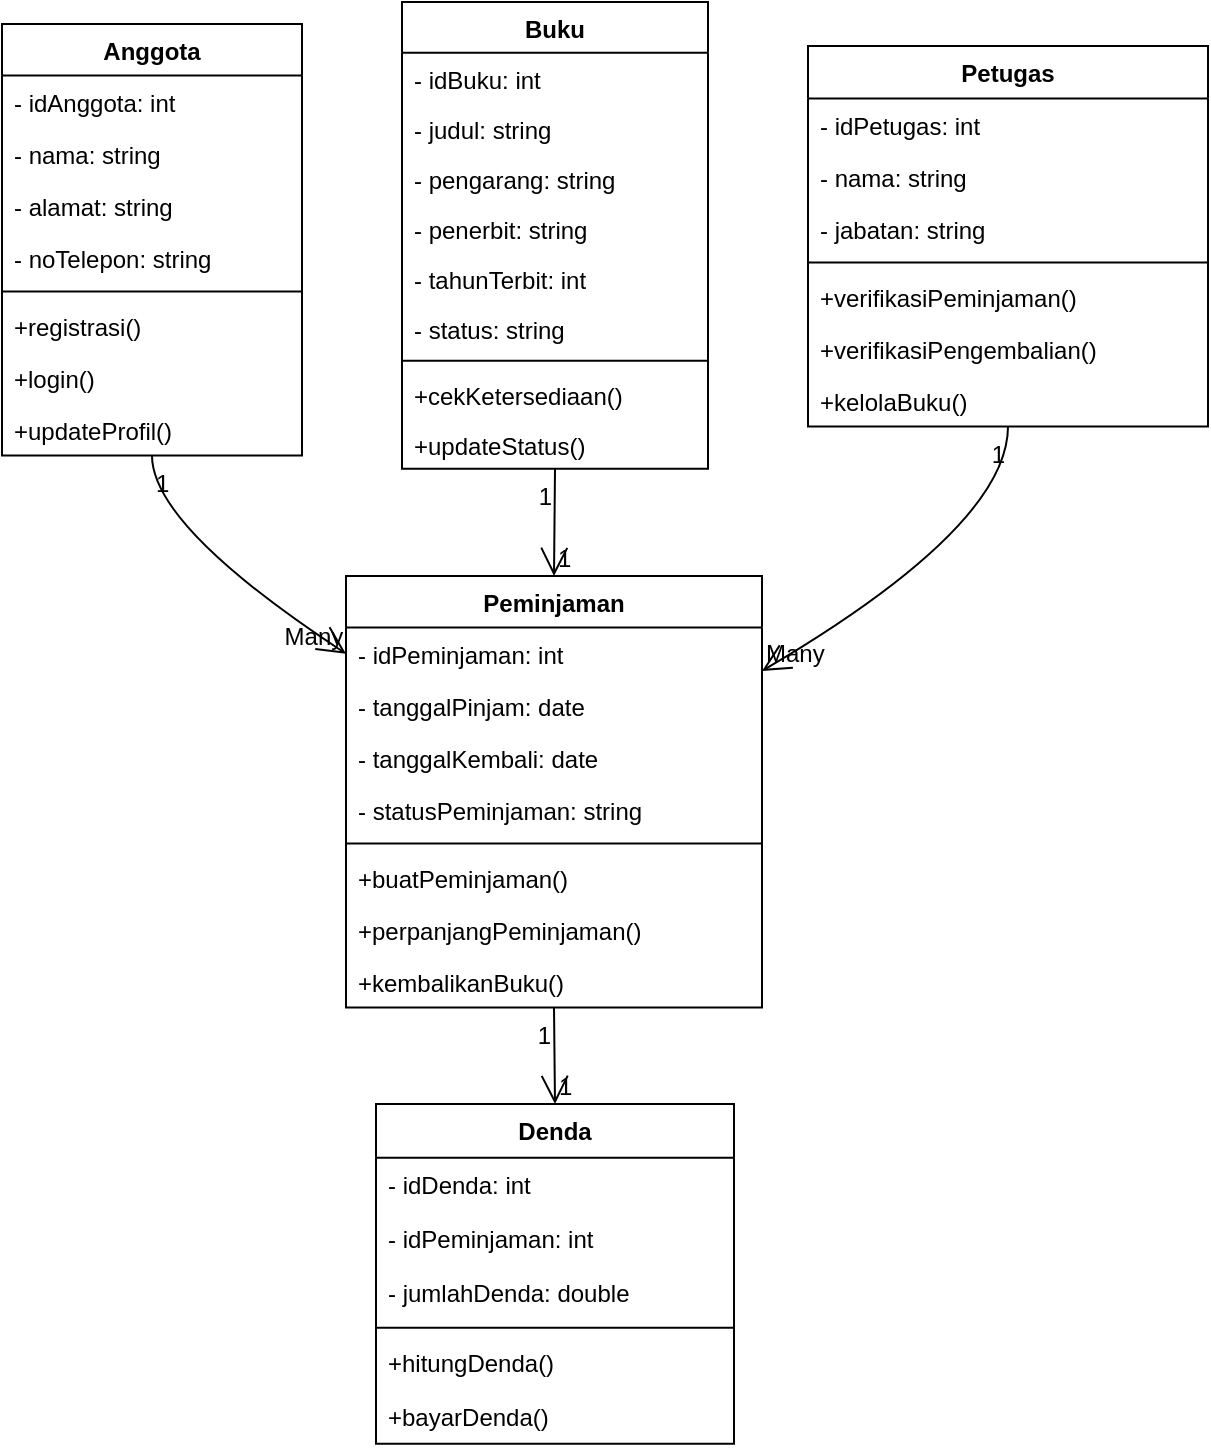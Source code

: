 <mxfile version="24.9.1">
  <diagram name="Halaman-1" id="gSWFUyEeLKL_YREmdzkr">
    <mxGraphModel grid="1" page="1" gridSize="10" guides="1" tooltips="1" connect="1" arrows="1" fold="1" pageScale="1" pageWidth="827" pageHeight="1169" math="0" shadow="0">
      <root>
        <mxCell id="0" />
        <mxCell id="1" parent="0" />
        <mxCell id="2Qq0mUmVJ8kJoEybzgZO-1" value="Anggota" style="swimlane;fontStyle=1;align=center;verticalAlign=top;childLayout=stackLayout;horizontal=1;startSize=25.775;horizontalStack=0;resizeParent=1;resizeParentMax=0;resizeLast=0;collapsible=0;marginBottom=0;" vertex="1" parent="1">
          <mxGeometry x="110" y="-1049" width="150" height="215.775" as="geometry" />
        </mxCell>
        <mxCell id="2Qq0mUmVJ8kJoEybzgZO-2" value="- idAnggota: int" style="text;strokeColor=none;fillColor=none;align=left;verticalAlign=top;spacingLeft=4;spacingRight=4;overflow=hidden;rotatable=0;points=[[0,0.5],[1,0.5]];portConstraint=eastwest;" vertex="1" parent="2Qq0mUmVJ8kJoEybzgZO-1">
          <mxGeometry y="25.775" width="150" height="26" as="geometry" />
        </mxCell>
        <mxCell id="2Qq0mUmVJ8kJoEybzgZO-3" value="- nama: string" style="text;strokeColor=none;fillColor=none;align=left;verticalAlign=top;spacingLeft=4;spacingRight=4;overflow=hidden;rotatable=0;points=[[0,0.5],[1,0.5]];portConstraint=eastwest;" vertex="1" parent="2Qq0mUmVJ8kJoEybzgZO-1">
          <mxGeometry y="51.775" width="150" height="26" as="geometry" />
        </mxCell>
        <mxCell id="2Qq0mUmVJ8kJoEybzgZO-4" value="- alamat: string" style="text;strokeColor=none;fillColor=none;align=left;verticalAlign=top;spacingLeft=4;spacingRight=4;overflow=hidden;rotatable=0;points=[[0,0.5],[1,0.5]];portConstraint=eastwest;" vertex="1" parent="2Qq0mUmVJ8kJoEybzgZO-1">
          <mxGeometry y="77.775" width="150" height="26" as="geometry" />
        </mxCell>
        <mxCell id="2Qq0mUmVJ8kJoEybzgZO-5" value="- noTelepon: string" style="text;strokeColor=none;fillColor=none;align=left;verticalAlign=top;spacingLeft=4;spacingRight=4;overflow=hidden;rotatable=0;points=[[0,0.5],[1,0.5]];portConstraint=eastwest;" vertex="1" parent="2Qq0mUmVJ8kJoEybzgZO-1">
          <mxGeometry y="103.775" width="150" height="26" as="geometry" />
        </mxCell>
        <mxCell id="2Qq0mUmVJ8kJoEybzgZO-6" style="line;strokeWidth=1;fillColor=none;align=left;verticalAlign=middle;spacingTop=-1;spacingLeft=3;spacingRight=3;rotatable=0;labelPosition=right;points=[];portConstraint=eastwest;strokeColor=inherit;" vertex="1" parent="2Qq0mUmVJ8kJoEybzgZO-1">
          <mxGeometry y="129.775" width="150" height="8" as="geometry" />
        </mxCell>
        <mxCell id="2Qq0mUmVJ8kJoEybzgZO-7" value="+registrasi()" style="text;strokeColor=none;fillColor=none;align=left;verticalAlign=top;spacingLeft=4;spacingRight=4;overflow=hidden;rotatable=0;points=[[0,0.5],[1,0.5]];portConstraint=eastwest;" vertex="1" parent="2Qq0mUmVJ8kJoEybzgZO-1">
          <mxGeometry y="137.775" width="150" height="26" as="geometry" />
        </mxCell>
        <mxCell id="2Qq0mUmVJ8kJoEybzgZO-8" value="+login()" style="text;strokeColor=none;fillColor=none;align=left;verticalAlign=top;spacingLeft=4;spacingRight=4;overflow=hidden;rotatable=0;points=[[0,0.5],[1,0.5]];portConstraint=eastwest;" vertex="1" parent="2Qq0mUmVJ8kJoEybzgZO-1">
          <mxGeometry y="163.775" width="150" height="26" as="geometry" />
        </mxCell>
        <mxCell id="2Qq0mUmVJ8kJoEybzgZO-9" value="+updateProfil()" style="text;strokeColor=none;fillColor=none;align=left;verticalAlign=top;spacingLeft=4;spacingRight=4;overflow=hidden;rotatable=0;points=[[0,0.5],[1,0.5]];portConstraint=eastwest;" vertex="1" parent="2Qq0mUmVJ8kJoEybzgZO-1">
          <mxGeometry y="189.775" width="150" height="26" as="geometry" />
        </mxCell>
        <mxCell id="2Qq0mUmVJ8kJoEybzgZO-10" value="Buku" style="swimlane;fontStyle=1;align=center;verticalAlign=top;childLayout=stackLayout;horizontal=1;startSize=25.4;horizontalStack=0;resizeParent=1;resizeParentMax=0;resizeLast=0;collapsible=0;marginBottom=0;" vertex="1" parent="1">
          <mxGeometry x="310" y="-1060" width="153" height="233.4" as="geometry" />
        </mxCell>
        <mxCell id="2Qq0mUmVJ8kJoEybzgZO-11" value="- idBuku: int" style="text;strokeColor=none;fillColor=none;align=left;verticalAlign=top;spacingLeft=4;spacingRight=4;overflow=hidden;rotatable=0;points=[[0,0.5],[1,0.5]];portConstraint=eastwest;" vertex="1" parent="2Qq0mUmVJ8kJoEybzgZO-10">
          <mxGeometry y="25.4" width="153" height="25" as="geometry" />
        </mxCell>
        <mxCell id="2Qq0mUmVJ8kJoEybzgZO-12" value="- judul: string" style="text;strokeColor=none;fillColor=none;align=left;verticalAlign=top;spacingLeft=4;spacingRight=4;overflow=hidden;rotatable=0;points=[[0,0.5],[1,0.5]];portConstraint=eastwest;" vertex="1" parent="2Qq0mUmVJ8kJoEybzgZO-10">
          <mxGeometry y="50.4" width="153" height="25" as="geometry" />
        </mxCell>
        <mxCell id="2Qq0mUmVJ8kJoEybzgZO-13" value="- pengarang: string" style="text;strokeColor=none;fillColor=none;align=left;verticalAlign=top;spacingLeft=4;spacingRight=4;overflow=hidden;rotatable=0;points=[[0,0.5],[1,0.5]];portConstraint=eastwest;" vertex="1" parent="2Qq0mUmVJ8kJoEybzgZO-10">
          <mxGeometry y="75.4" width="153" height="25" as="geometry" />
        </mxCell>
        <mxCell id="2Qq0mUmVJ8kJoEybzgZO-14" value="- penerbit: string" style="text;strokeColor=none;fillColor=none;align=left;verticalAlign=top;spacingLeft=4;spacingRight=4;overflow=hidden;rotatable=0;points=[[0,0.5],[1,0.5]];portConstraint=eastwest;" vertex="1" parent="2Qq0mUmVJ8kJoEybzgZO-10">
          <mxGeometry y="100.4" width="153" height="25" as="geometry" />
        </mxCell>
        <mxCell id="2Qq0mUmVJ8kJoEybzgZO-15" value="- tahunTerbit: int" style="text;strokeColor=none;fillColor=none;align=left;verticalAlign=top;spacingLeft=4;spacingRight=4;overflow=hidden;rotatable=0;points=[[0,0.5],[1,0.5]];portConstraint=eastwest;" vertex="1" parent="2Qq0mUmVJ8kJoEybzgZO-10">
          <mxGeometry y="125.4" width="153" height="25" as="geometry" />
        </mxCell>
        <mxCell id="2Qq0mUmVJ8kJoEybzgZO-16" value="- status: string" style="text;strokeColor=none;fillColor=none;align=left;verticalAlign=top;spacingLeft=4;spacingRight=4;overflow=hidden;rotatable=0;points=[[0,0.5],[1,0.5]];portConstraint=eastwest;" vertex="1" parent="2Qq0mUmVJ8kJoEybzgZO-10">
          <mxGeometry y="150.4" width="153" height="25" as="geometry" />
        </mxCell>
        <mxCell id="2Qq0mUmVJ8kJoEybzgZO-17" style="line;strokeWidth=1;fillColor=none;align=left;verticalAlign=middle;spacingTop=-1;spacingLeft=3;spacingRight=3;rotatable=0;labelPosition=right;points=[];portConstraint=eastwest;strokeColor=inherit;" vertex="1" parent="2Qq0mUmVJ8kJoEybzgZO-10">
          <mxGeometry y="175.4" width="153" height="8" as="geometry" />
        </mxCell>
        <mxCell id="2Qq0mUmVJ8kJoEybzgZO-18" value="+cekKetersediaan()" style="text;strokeColor=none;fillColor=none;align=left;verticalAlign=top;spacingLeft=4;spacingRight=4;overflow=hidden;rotatable=0;points=[[0,0.5],[1,0.5]];portConstraint=eastwest;" vertex="1" parent="2Qq0mUmVJ8kJoEybzgZO-10">
          <mxGeometry y="183.4" width="153" height="25" as="geometry" />
        </mxCell>
        <mxCell id="2Qq0mUmVJ8kJoEybzgZO-19" value="+updateStatus()" style="text;strokeColor=none;fillColor=none;align=left;verticalAlign=top;spacingLeft=4;spacingRight=4;overflow=hidden;rotatable=0;points=[[0,0.5],[1,0.5]];portConstraint=eastwest;" vertex="1" parent="2Qq0mUmVJ8kJoEybzgZO-10">
          <mxGeometry y="208.4" width="153" height="25" as="geometry" />
        </mxCell>
        <mxCell id="2Qq0mUmVJ8kJoEybzgZO-20" value="Peminjaman" style="swimlane;fontStyle=1;align=center;verticalAlign=top;childLayout=stackLayout;horizontal=1;startSize=25.775;horizontalStack=0;resizeParent=1;resizeParentMax=0;resizeLast=0;collapsible=0;marginBottom=0;" vertex="1" parent="1">
          <mxGeometry x="282" y="-773" width="208" height="215.775" as="geometry" />
        </mxCell>
        <mxCell id="2Qq0mUmVJ8kJoEybzgZO-21" value="- idPeminjaman: int" style="text;strokeColor=none;fillColor=none;align=left;verticalAlign=top;spacingLeft=4;spacingRight=4;overflow=hidden;rotatable=0;points=[[0,0.5],[1,0.5]];portConstraint=eastwest;" vertex="1" parent="2Qq0mUmVJ8kJoEybzgZO-20">
          <mxGeometry y="25.775" width="208" height="26" as="geometry" />
        </mxCell>
        <mxCell id="2Qq0mUmVJ8kJoEybzgZO-22" value="- tanggalPinjam: date" style="text;strokeColor=none;fillColor=none;align=left;verticalAlign=top;spacingLeft=4;spacingRight=4;overflow=hidden;rotatable=0;points=[[0,0.5],[1,0.5]];portConstraint=eastwest;" vertex="1" parent="2Qq0mUmVJ8kJoEybzgZO-20">
          <mxGeometry y="51.775" width="208" height="26" as="geometry" />
        </mxCell>
        <mxCell id="2Qq0mUmVJ8kJoEybzgZO-23" value="- tanggalKembali: date" style="text;strokeColor=none;fillColor=none;align=left;verticalAlign=top;spacingLeft=4;spacingRight=4;overflow=hidden;rotatable=0;points=[[0,0.5],[1,0.5]];portConstraint=eastwest;" vertex="1" parent="2Qq0mUmVJ8kJoEybzgZO-20">
          <mxGeometry y="77.775" width="208" height="26" as="geometry" />
        </mxCell>
        <mxCell id="2Qq0mUmVJ8kJoEybzgZO-24" value="- statusPeminjaman: string" style="text;strokeColor=none;fillColor=none;align=left;verticalAlign=top;spacingLeft=4;spacingRight=4;overflow=hidden;rotatable=0;points=[[0,0.5],[1,0.5]];portConstraint=eastwest;" vertex="1" parent="2Qq0mUmVJ8kJoEybzgZO-20">
          <mxGeometry y="103.775" width="208" height="26" as="geometry" />
        </mxCell>
        <mxCell id="2Qq0mUmVJ8kJoEybzgZO-25" style="line;strokeWidth=1;fillColor=none;align=left;verticalAlign=middle;spacingTop=-1;spacingLeft=3;spacingRight=3;rotatable=0;labelPosition=right;points=[];portConstraint=eastwest;strokeColor=inherit;" vertex="1" parent="2Qq0mUmVJ8kJoEybzgZO-20">
          <mxGeometry y="129.775" width="208" height="8" as="geometry" />
        </mxCell>
        <mxCell id="2Qq0mUmVJ8kJoEybzgZO-26" value="+buatPeminjaman()" style="text;strokeColor=none;fillColor=none;align=left;verticalAlign=top;spacingLeft=4;spacingRight=4;overflow=hidden;rotatable=0;points=[[0,0.5],[1,0.5]];portConstraint=eastwest;" vertex="1" parent="2Qq0mUmVJ8kJoEybzgZO-20">
          <mxGeometry y="137.775" width="208" height="26" as="geometry" />
        </mxCell>
        <mxCell id="2Qq0mUmVJ8kJoEybzgZO-27" value="+perpanjangPeminjaman()" style="text;strokeColor=none;fillColor=none;align=left;verticalAlign=top;spacingLeft=4;spacingRight=4;overflow=hidden;rotatable=0;points=[[0,0.5],[1,0.5]];portConstraint=eastwest;" vertex="1" parent="2Qq0mUmVJ8kJoEybzgZO-20">
          <mxGeometry y="163.775" width="208" height="26" as="geometry" />
        </mxCell>
        <mxCell id="2Qq0mUmVJ8kJoEybzgZO-28" value="+kembalikanBuku()" style="text;strokeColor=none;fillColor=none;align=left;verticalAlign=top;spacingLeft=4;spacingRight=4;overflow=hidden;rotatable=0;points=[[0,0.5],[1,0.5]];portConstraint=eastwest;" vertex="1" parent="2Qq0mUmVJ8kJoEybzgZO-20">
          <mxGeometry y="189.775" width="208" height="26" as="geometry" />
        </mxCell>
        <mxCell id="2Qq0mUmVJ8kJoEybzgZO-29" value="Petugas" style="swimlane;fontStyle=1;align=center;verticalAlign=top;childLayout=stackLayout;horizontal=1;startSize=26.257;horizontalStack=0;resizeParent=1;resizeParentMax=0;resizeLast=0;collapsible=0;marginBottom=0;" vertex="1" parent="1">
          <mxGeometry x="513" y="-1038" width="200" height="190.257" as="geometry" />
        </mxCell>
        <mxCell id="2Qq0mUmVJ8kJoEybzgZO-30" value="- idPetugas: int" style="text;strokeColor=none;fillColor=none;align=left;verticalAlign=top;spacingLeft=4;spacingRight=4;overflow=hidden;rotatable=0;points=[[0,0.5],[1,0.5]];portConstraint=eastwest;" vertex="1" parent="2Qq0mUmVJ8kJoEybzgZO-29">
          <mxGeometry y="26.257" width="200" height="26" as="geometry" />
        </mxCell>
        <mxCell id="2Qq0mUmVJ8kJoEybzgZO-31" value="- nama: string" style="text;strokeColor=none;fillColor=none;align=left;verticalAlign=top;spacingLeft=4;spacingRight=4;overflow=hidden;rotatable=0;points=[[0,0.5],[1,0.5]];portConstraint=eastwest;" vertex="1" parent="2Qq0mUmVJ8kJoEybzgZO-29">
          <mxGeometry y="52.257" width="200" height="26" as="geometry" />
        </mxCell>
        <mxCell id="2Qq0mUmVJ8kJoEybzgZO-32" value="- jabatan: string" style="text;strokeColor=none;fillColor=none;align=left;verticalAlign=top;spacingLeft=4;spacingRight=4;overflow=hidden;rotatable=0;points=[[0,0.5],[1,0.5]];portConstraint=eastwest;" vertex="1" parent="2Qq0mUmVJ8kJoEybzgZO-29">
          <mxGeometry y="78.257" width="200" height="26" as="geometry" />
        </mxCell>
        <mxCell id="2Qq0mUmVJ8kJoEybzgZO-33" style="line;strokeWidth=1;fillColor=none;align=left;verticalAlign=middle;spacingTop=-1;spacingLeft=3;spacingRight=3;rotatable=0;labelPosition=right;points=[];portConstraint=eastwest;strokeColor=inherit;" vertex="1" parent="2Qq0mUmVJ8kJoEybzgZO-29">
          <mxGeometry y="104.257" width="200" height="8" as="geometry" />
        </mxCell>
        <mxCell id="2Qq0mUmVJ8kJoEybzgZO-34" value="+verifikasiPeminjaman()" style="text;strokeColor=none;fillColor=none;align=left;verticalAlign=top;spacingLeft=4;spacingRight=4;overflow=hidden;rotatable=0;points=[[0,0.5],[1,0.5]];portConstraint=eastwest;" vertex="1" parent="2Qq0mUmVJ8kJoEybzgZO-29">
          <mxGeometry y="112.257" width="200" height="26" as="geometry" />
        </mxCell>
        <mxCell id="2Qq0mUmVJ8kJoEybzgZO-35" value="+verifikasiPengembalian()" style="text;strokeColor=none;fillColor=none;align=left;verticalAlign=top;spacingLeft=4;spacingRight=4;overflow=hidden;rotatable=0;points=[[0,0.5],[1,0.5]];portConstraint=eastwest;" vertex="1" parent="2Qq0mUmVJ8kJoEybzgZO-29">
          <mxGeometry y="138.257" width="200" height="26" as="geometry" />
        </mxCell>
        <mxCell id="2Qq0mUmVJ8kJoEybzgZO-36" value="+kelolaBuku()" style="text;strokeColor=none;fillColor=none;align=left;verticalAlign=top;spacingLeft=4;spacingRight=4;overflow=hidden;rotatable=0;points=[[0,0.5],[1,0.5]];portConstraint=eastwest;" vertex="1" parent="2Qq0mUmVJ8kJoEybzgZO-29">
          <mxGeometry y="164.257" width="200" height="26" as="geometry" />
        </mxCell>
        <mxCell id="2Qq0mUmVJ8kJoEybzgZO-37" value="Denda" style="swimlane;fontStyle=1;align=center;verticalAlign=top;childLayout=stackLayout;horizontal=1;startSize=26.9;horizontalStack=0;resizeParent=1;resizeParentMax=0;resizeLast=0;collapsible=0;marginBottom=0;" vertex="1" parent="1">
          <mxGeometry x="297" y="-509" width="179" height="169.9" as="geometry" />
        </mxCell>
        <mxCell id="2Qq0mUmVJ8kJoEybzgZO-38" value="- idDenda: int" style="text;strokeColor=none;fillColor=none;align=left;verticalAlign=top;spacingLeft=4;spacingRight=4;overflow=hidden;rotatable=0;points=[[0,0.5],[1,0.5]];portConstraint=eastwest;" vertex="1" parent="2Qq0mUmVJ8kJoEybzgZO-37">
          <mxGeometry y="26.9" width="179" height="27" as="geometry" />
        </mxCell>
        <mxCell id="2Qq0mUmVJ8kJoEybzgZO-39" value="- idPeminjaman: int" style="text;strokeColor=none;fillColor=none;align=left;verticalAlign=top;spacingLeft=4;spacingRight=4;overflow=hidden;rotatable=0;points=[[0,0.5],[1,0.5]];portConstraint=eastwest;" vertex="1" parent="2Qq0mUmVJ8kJoEybzgZO-37">
          <mxGeometry y="53.9" width="179" height="27" as="geometry" />
        </mxCell>
        <mxCell id="2Qq0mUmVJ8kJoEybzgZO-40" value="- jumlahDenda: double" style="text;strokeColor=none;fillColor=none;align=left;verticalAlign=top;spacingLeft=4;spacingRight=4;overflow=hidden;rotatable=0;points=[[0,0.5],[1,0.5]];portConstraint=eastwest;" vertex="1" parent="2Qq0mUmVJ8kJoEybzgZO-37">
          <mxGeometry y="80.9" width="179" height="27" as="geometry" />
        </mxCell>
        <mxCell id="2Qq0mUmVJ8kJoEybzgZO-41" style="line;strokeWidth=1;fillColor=none;align=left;verticalAlign=middle;spacingTop=-1;spacingLeft=3;spacingRight=3;rotatable=0;labelPosition=right;points=[];portConstraint=eastwest;strokeColor=inherit;" vertex="1" parent="2Qq0mUmVJ8kJoEybzgZO-37">
          <mxGeometry y="107.9" width="179" height="8" as="geometry" />
        </mxCell>
        <mxCell id="2Qq0mUmVJ8kJoEybzgZO-42" value="+hitungDenda()" style="text;strokeColor=none;fillColor=none;align=left;verticalAlign=top;spacingLeft=4;spacingRight=4;overflow=hidden;rotatable=0;points=[[0,0.5],[1,0.5]];portConstraint=eastwest;" vertex="1" parent="2Qq0mUmVJ8kJoEybzgZO-37">
          <mxGeometry y="115.9" width="179" height="27" as="geometry" />
        </mxCell>
        <mxCell id="2Qq0mUmVJ8kJoEybzgZO-43" value="+bayarDenda()" style="text;strokeColor=none;fillColor=none;align=left;verticalAlign=top;spacingLeft=4;spacingRight=4;overflow=hidden;rotatable=0;points=[[0,0.5],[1,0.5]];portConstraint=eastwest;" vertex="1" parent="2Qq0mUmVJ8kJoEybzgZO-37">
          <mxGeometry y="142.9" width="179" height="27" as="geometry" />
        </mxCell>
        <mxCell id="2Qq0mUmVJ8kJoEybzgZO-44" value="" style="curved=1;startArrow=none;endArrow=open;endSize=12;exitX=0.5;exitY=1;entryX=0;entryY=0.18;rounded=0;" edge="1" parent="1" source="2Qq0mUmVJ8kJoEybzgZO-1" target="2Qq0mUmVJ8kJoEybzgZO-20">
          <mxGeometry relative="1" as="geometry">
            <Array as="points">
              <mxPoint x="185" y="-798" />
            </Array>
          </mxGeometry>
        </mxCell>
        <mxCell id="2Qq0mUmVJ8kJoEybzgZO-45" value="1" style="edgeLabel;resizable=0;labelBackgroundColor=none;fontSize=12;align=left;verticalAlign=top;" vertex="1" parent="2Qq0mUmVJ8kJoEybzgZO-44">
          <mxGeometry x="-1" relative="1" as="geometry" />
        </mxCell>
        <mxCell id="2Qq0mUmVJ8kJoEybzgZO-46" value="Many" style="edgeLabel;resizable=0;labelBackgroundColor=none;fontSize=12;align=right;verticalAlign=bottom;" vertex="1" parent="2Qq0mUmVJ8kJoEybzgZO-44">
          <mxGeometry x="1" relative="1" as="geometry" />
        </mxCell>
        <mxCell id="2Qq0mUmVJ8kJoEybzgZO-47" value="" style="curved=1;startArrow=none;endArrow=open;endSize=12;exitX=0.5;exitY=1;entryX=0.5;entryY=0;rounded=0;" edge="1" parent="1" source="2Qq0mUmVJ8kJoEybzgZO-10" target="2Qq0mUmVJ8kJoEybzgZO-20">
          <mxGeometry relative="1" as="geometry">
            <Array as="points" />
          </mxGeometry>
        </mxCell>
        <mxCell id="2Qq0mUmVJ8kJoEybzgZO-48" value="1" style="edgeLabel;resizable=0;labelBackgroundColor=none;fontSize=12;align=right;verticalAlign=top;" vertex="1" parent="2Qq0mUmVJ8kJoEybzgZO-47">
          <mxGeometry x="-1" relative="1" as="geometry" />
        </mxCell>
        <mxCell id="2Qq0mUmVJ8kJoEybzgZO-49" value="1" style="edgeLabel;resizable=0;labelBackgroundColor=none;fontSize=12;align=left;verticalAlign=bottom;" vertex="1" parent="2Qq0mUmVJ8kJoEybzgZO-47">
          <mxGeometry x="1" relative="1" as="geometry" />
        </mxCell>
        <mxCell id="2Qq0mUmVJ8kJoEybzgZO-50" value="" style="curved=1;startArrow=none;endArrow=open;endSize=12;exitX=0.5;exitY=1;entryX=1;entryY=0.22;rounded=0;" edge="1" parent="1" source="2Qq0mUmVJ8kJoEybzgZO-29" target="2Qq0mUmVJ8kJoEybzgZO-20">
          <mxGeometry relative="1" as="geometry">
            <Array as="points">
              <mxPoint x="613" y="-798" />
            </Array>
          </mxGeometry>
        </mxCell>
        <mxCell id="2Qq0mUmVJ8kJoEybzgZO-51" value="1" style="edgeLabel;resizable=0;labelBackgroundColor=none;fontSize=12;align=right;verticalAlign=top;" vertex="1" parent="2Qq0mUmVJ8kJoEybzgZO-50">
          <mxGeometry x="-1" relative="1" as="geometry" />
        </mxCell>
        <mxCell id="2Qq0mUmVJ8kJoEybzgZO-52" value="Many" style="edgeLabel;resizable=0;labelBackgroundColor=none;fontSize=12;align=left;verticalAlign=bottom;" vertex="1" parent="2Qq0mUmVJ8kJoEybzgZO-50">
          <mxGeometry x="1" relative="1" as="geometry" />
        </mxCell>
        <mxCell id="2Qq0mUmVJ8kJoEybzgZO-53" value="" style="curved=1;startArrow=none;endArrow=open;endSize=12;exitX=0.5;exitY=1;entryX=0.5;entryY=0;rounded=0;" edge="1" parent="1" source="2Qq0mUmVJ8kJoEybzgZO-20" target="2Qq0mUmVJ8kJoEybzgZO-37">
          <mxGeometry relative="1" as="geometry">
            <Array as="points" />
          </mxGeometry>
        </mxCell>
        <mxCell id="2Qq0mUmVJ8kJoEybzgZO-54" value="1" style="edgeLabel;resizable=0;labelBackgroundColor=none;fontSize=12;align=right;verticalAlign=top;" vertex="1" parent="2Qq0mUmVJ8kJoEybzgZO-53">
          <mxGeometry x="-1" relative="1" as="geometry" />
        </mxCell>
        <mxCell id="2Qq0mUmVJ8kJoEybzgZO-55" value="1" style="edgeLabel;resizable=0;labelBackgroundColor=none;fontSize=12;align=left;verticalAlign=bottom;" vertex="1" parent="2Qq0mUmVJ8kJoEybzgZO-53">
          <mxGeometry x="1" relative="1" as="geometry" />
        </mxCell>
      </root>
    </mxGraphModel>
  </diagram>
</mxfile>

